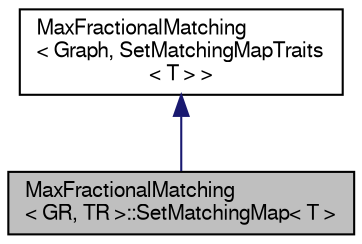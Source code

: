 digraph "MaxFractionalMatching&lt; GR, TR &gt;::SetMatchingMap&lt; T &gt;"
{
 // LATEX_PDF_SIZE
  edge [fontname="FreeSans",fontsize="10",labelfontname="FreeSans",labelfontsize="10"];
  node [fontname="FreeSans",fontsize="10",shape=record];
  Node0 [label="MaxFractionalMatching\l\< GR, TR \>::SetMatchingMap\< T \>",height=0.2,width=0.4,color="black", fillcolor="grey75", style="filled", fontcolor="black",tooltip="Named parameter for setting MatchingMap type"];
  Node1 -> Node0 [dir="back",color="midnightblue",fontsize="10",style="solid",fontname="FreeSans"];
  Node1 [label="MaxFractionalMatching\l\< Graph, SetMatchingMapTraits\l\< T \> \>",height=0.2,width=0.4,color="black", fillcolor="white", style="filled",URL="$a02341.html",tooltip=" "];
}
